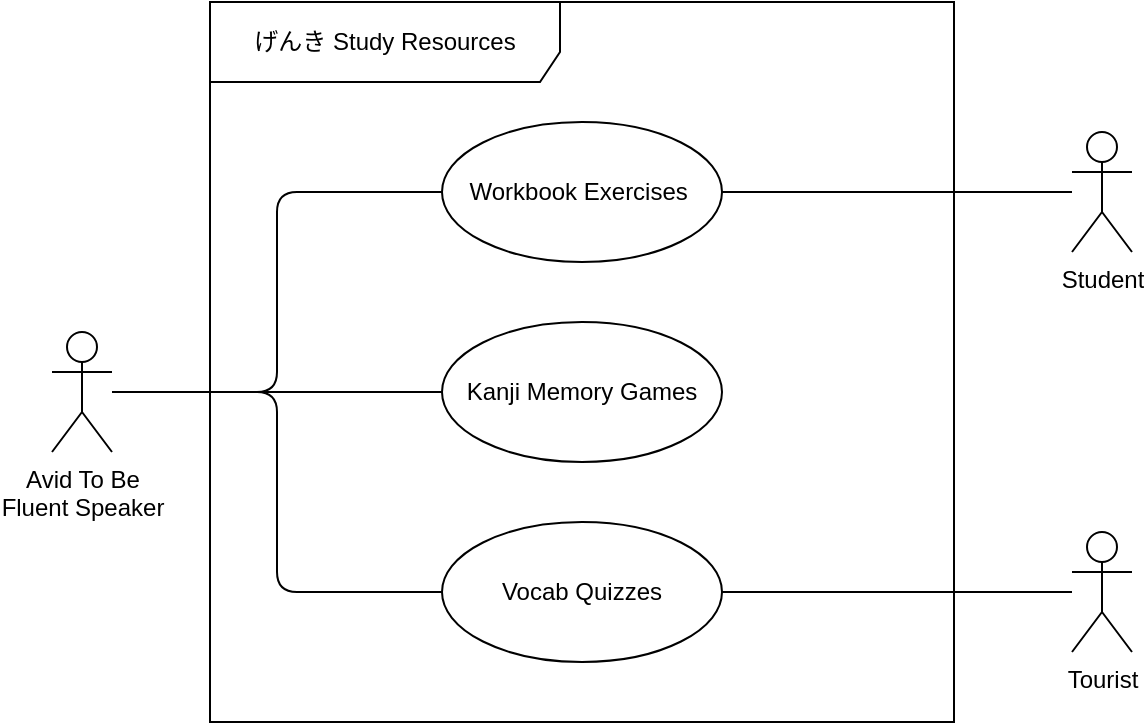 <mxfile version="14.3.1" type="github">
  <diagram id="gXo5za4NjH-X8Yjjh3fC" name="Page-1">
    <mxGraphModel dx="2062" dy="1154" grid="1" gridSize="10" guides="1" tooltips="1" connect="1" arrows="1" fold="1" page="1" pageScale="1" pageWidth="850" pageHeight="1100" math="0" shadow="0">
      <root>
        <mxCell id="0" />
        <mxCell id="1" parent="0" />
        <mxCell id="31Fr4xaebmxro3KnpHF_-1" value="げんき Study Resources" style="shape=umlFrame;whiteSpace=wrap;html=1;width=175;height=40;swimlaneFillColor=#ffffff;" parent="1" vertex="1">
          <mxGeometry x="239" y="210" width="372" height="360" as="geometry" />
        </mxCell>
        <mxCell id="31Fr4xaebmxro3KnpHF_-2" value="Workbook Exercises&amp;nbsp;" style="ellipse;whiteSpace=wrap;html=1;" parent="1" vertex="1">
          <mxGeometry x="355" y="270" width="140" height="70" as="geometry" />
        </mxCell>
        <mxCell id="31Fr4xaebmxro3KnpHF_-4" value="Vocab Quizzes" style="ellipse;whiteSpace=wrap;html=1;" parent="1" vertex="1">
          <mxGeometry x="355" y="470" width="140" height="70" as="geometry" />
        </mxCell>
        <mxCell id="31Fr4xaebmxro3KnpHF_-5" value="Avid To Be &lt;br&gt;Fluent Speaker" style="shape=umlActor;verticalLabelPosition=bottom;verticalAlign=top;html=1;" parent="1" vertex="1">
          <mxGeometry x="160" y="375" width="30" height="60" as="geometry" />
        </mxCell>
        <mxCell id="31Fr4xaebmxro3KnpHF_-6" value="Tourist" style="shape=umlActor;verticalLabelPosition=bottom;verticalAlign=top;html=1;" parent="1" vertex="1">
          <mxGeometry x="670" y="475" width="30" height="60" as="geometry" />
        </mxCell>
        <mxCell id="31Fr4xaebmxro3KnpHF_-8" value="Kanji Memory Games" style="ellipse;whiteSpace=wrap;html=1;" parent="1" vertex="1">
          <mxGeometry x="355" y="370" width="140" height="70" as="geometry" />
        </mxCell>
        <mxCell id="31Fr4xaebmxro3KnpHF_-19" value="" style="endArrow=none;html=1;edgeStyle=orthogonalEdgeStyle;entryX=0;entryY=0.5;entryDx=0;entryDy=0;" parent="1" source="31Fr4xaebmxro3KnpHF_-5" target="31Fr4xaebmxro3KnpHF_-2" edge="1">
          <mxGeometry relative="1" as="geometry">
            <mxPoint x="210" y="360" as="sourcePoint" />
            <mxPoint x="370" y="360" as="targetPoint" />
          </mxGeometry>
        </mxCell>
        <mxCell id="31Fr4xaebmxro3KnpHF_-20" value="" style="endArrow=none;html=1;edgeStyle=orthogonalEdgeStyle;entryX=0;entryY=0.5;entryDx=0;entryDy=0;" parent="1" source="31Fr4xaebmxro3KnpHF_-5" target="31Fr4xaebmxro3KnpHF_-8" edge="1">
          <mxGeometry relative="1" as="geometry">
            <mxPoint x="220" y="440" as="sourcePoint" />
            <mxPoint x="355" y="405" as="targetPoint" />
          </mxGeometry>
        </mxCell>
        <mxCell id="31Fr4xaebmxro3KnpHF_-21" value="" style="endArrow=none;html=1;edgeStyle=orthogonalEdgeStyle;entryX=0;entryY=0.5;entryDx=0;entryDy=0;" parent="1" source="31Fr4xaebmxro3KnpHF_-5" target="31Fr4xaebmxro3KnpHF_-4" edge="1">
          <mxGeometry relative="1" as="geometry">
            <mxPoint x="230" y="450" as="sourcePoint" />
            <mxPoint x="350" y="505" as="targetPoint" />
          </mxGeometry>
        </mxCell>
        <mxCell id="31Fr4xaebmxro3KnpHF_-22" value="" style="endArrow=none;html=1;edgeStyle=orthogonalEdgeStyle;" parent="1" source="31Fr4xaebmxro3KnpHF_-4" target="31Fr4xaebmxro3KnpHF_-6" edge="1">
          <mxGeometry relative="1" as="geometry">
            <mxPoint x="500" y="404.76" as="sourcePoint" />
            <mxPoint x="660" y="404.76" as="targetPoint" />
          </mxGeometry>
        </mxCell>
        <mxCell id="yDY8RB5fboglRvoid2Uz-1" value="Student" style="shape=umlActor;verticalLabelPosition=bottom;verticalAlign=top;html=1;" vertex="1" parent="1">
          <mxGeometry x="670" y="275" width="30" height="60" as="geometry" />
        </mxCell>
        <mxCell id="yDY8RB5fboglRvoid2Uz-3" value="" style="endArrow=none;html=1;edgeStyle=orthogonalEdgeStyle;exitX=1;exitY=0.5;exitDx=0;exitDy=0;" edge="1" parent="1" source="31Fr4xaebmxro3KnpHF_-2" target="yDY8RB5fboglRvoid2Uz-1">
          <mxGeometry relative="1" as="geometry">
            <mxPoint x="480" y="360" as="sourcePoint" />
            <mxPoint x="645" y="360" as="targetPoint" />
          </mxGeometry>
        </mxCell>
      </root>
    </mxGraphModel>
  </diagram>
</mxfile>
